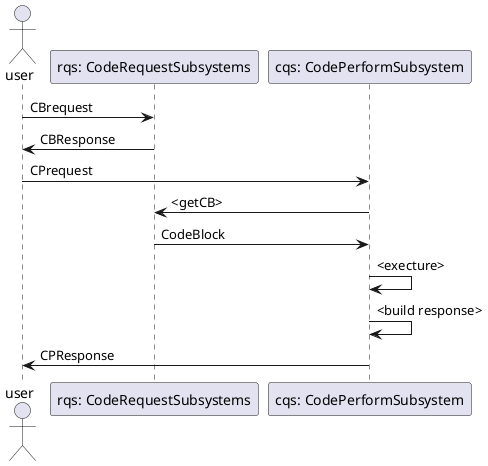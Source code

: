 @startuml

    actor user
    participant "rqs: CodeRequestSubsystems" as rqs
    participant "cqs: CodePerformSubsystem" as cbs

    user -> rqs : CBrequest
    user <- rqs : CBResponse
    user -> cbs : CPrequest
    cbs -> rqs  : <getCB>
    rqs -> cbs  : CodeBlock
    cbs -> cbs : <execture>
    cbs -> cbs : <build response>
    cbs -> user : CPResponse

    @enduml